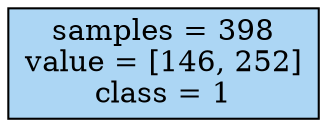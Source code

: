 digraph Tree {
node [shape=box, style="filled", color="black"] ;
0 [label="samples = 398\nvalue = [146, 252]\nclass = 1", fillcolor="#399de56b"] ;
}